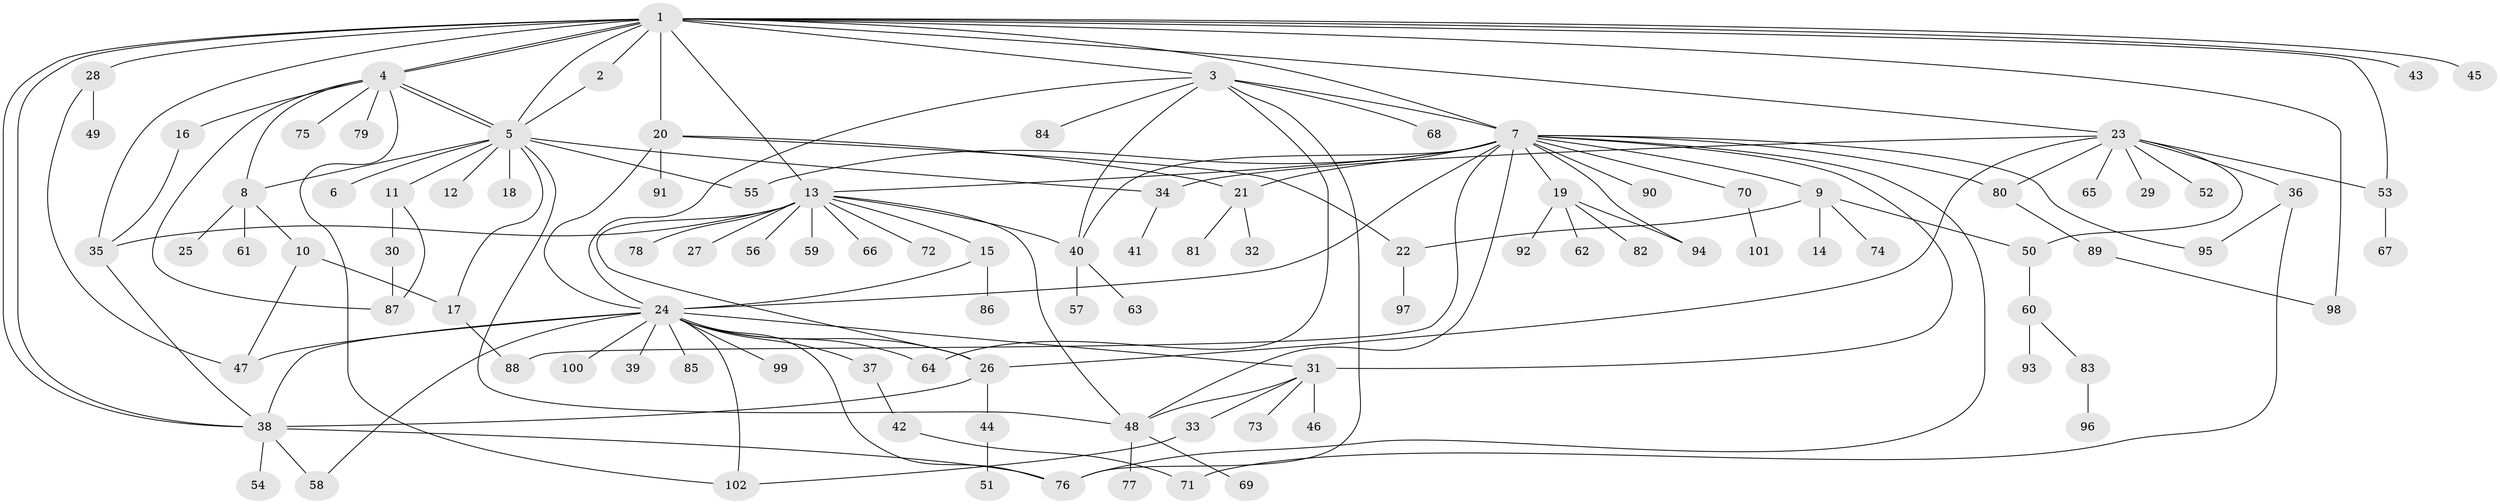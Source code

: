 // coarse degree distribution, {17: 0.01639344262295082, 2: 0.18032786885245902, 7: 0.03278688524590164, 11: 0.01639344262295082, 15: 0.03278688524590164, 1: 0.5245901639344263, 14: 0.01639344262295082, 5: 0.03278688524590164, 4: 0.03278688524590164, 13: 0.01639344262295082, 3: 0.08196721311475409, 10: 0.01639344262295082}
// Generated by graph-tools (version 1.1) at 2025/18/03/04/25 18:18:05]
// undirected, 102 vertices, 149 edges
graph export_dot {
graph [start="1"]
  node [color=gray90,style=filled];
  1;
  2;
  3;
  4;
  5;
  6;
  7;
  8;
  9;
  10;
  11;
  12;
  13;
  14;
  15;
  16;
  17;
  18;
  19;
  20;
  21;
  22;
  23;
  24;
  25;
  26;
  27;
  28;
  29;
  30;
  31;
  32;
  33;
  34;
  35;
  36;
  37;
  38;
  39;
  40;
  41;
  42;
  43;
  44;
  45;
  46;
  47;
  48;
  49;
  50;
  51;
  52;
  53;
  54;
  55;
  56;
  57;
  58;
  59;
  60;
  61;
  62;
  63;
  64;
  65;
  66;
  67;
  68;
  69;
  70;
  71;
  72;
  73;
  74;
  75;
  76;
  77;
  78;
  79;
  80;
  81;
  82;
  83;
  84;
  85;
  86;
  87;
  88;
  89;
  90;
  91;
  92;
  93;
  94;
  95;
  96;
  97;
  98;
  99;
  100;
  101;
  102;
  1 -- 2;
  1 -- 3;
  1 -- 4;
  1 -- 4;
  1 -- 5;
  1 -- 7;
  1 -- 13;
  1 -- 20;
  1 -- 23;
  1 -- 28;
  1 -- 35;
  1 -- 38;
  1 -- 38;
  1 -- 43;
  1 -- 45;
  1 -- 53;
  1 -- 98;
  2 -- 5;
  3 -- 7;
  3 -- 24;
  3 -- 40;
  3 -- 64;
  3 -- 68;
  3 -- 76;
  3 -- 84;
  4 -- 5;
  4 -- 5;
  4 -- 8;
  4 -- 16;
  4 -- 75;
  4 -- 79;
  4 -- 87;
  4 -- 102;
  5 -- 6;
  5 -- 8;
  5 -- 11;
  5 -- 12;
  5 -- 17;
  5 -- 18;
  5 -- 34;
  5 -- 48;
  5 -- 55;
  7 -- 9;
  7 -- 13;
  7 -- 19;
  7 -- 21;
  7 -- 24;
  7 -- 31;
  7 -- 40;
  7 -- 48;
  7 -- 55;
  7 -- 70;
  7 -- 76;
  7 -- 80;
  7 -- 88;
  7 -- 90;
  7 -- 94;
  7 -- 95;
  8 -- 10;
  8 -- 25;
  8 -- 61;
  9 -- 14;
  9 -- 22;
  9 -- 50;
  9 -- 74;
  10 -- 17;
  10 -- 47;
  11 -- 30;
  11 -- 87;
  13 -- 15;
  13 -- 26;
  13 -- 27;
  13 -- 35;
  13 -- 40;
  13 -- 48;
  13 -- 56;
  13 -- 59;
  13 -- 66;
  13 -- 72;
  13 -- 78;
  15 -- 24;
  15 -- 86;
  16 -- 35;
  17 -- 88;
  19 -- 62;
  19 -- 82;
  19 -- 92;
  19 -- 94;
  20 -- 21;
  20 -- 22;
  20 -- 24;
  20 -- 91;
  21 -- 32;
  21 -- 81;
  22 -- 97;
  23 -- 26;
  23 -- 29;
  23 -- 34;
  23 -- 36;
  23 -- 50;
  23 -- 52;
  23 -- 53;
  23 -- 65;
  23 -- 80;
  24 -- 26;
  24 -- 31;
  24 -- 37;
  24 -- 38;
  24 -- 39;
  24 -- 47;
  24 -- 58;
  24 -- 64;
  24 -- 76;
  24 -- 85;
  24 -- 99;
  24 -- 100;
  24 -- 102;
  26 -- 38;
  26 -- 44;
  28 -- 47;
  28 -- 49;
  30 -- 87;
  31 -- 33;
  31 -- 46;
  31 -- 48;
  31 -- 73;
  33 -- 102;
  34 -- 41;
  35 -- 38;
  36 -- 71;
  36 -- 95;
  37 -- 42;
  38 -- 54;
  38 -- 58;
  38 -- 76;
  40 -- 57;
  40 -- 63;
  42 -- 71;
  44 -- 51;
  48 -- 69;
  48 -- 77;
  50 -- 60;
  53 -- 67;
  60 -- 83;
  60 -- 93;
  70 -- 101;
  80 -- 89;
  83 -- 96;
  89 -- 98;
}
